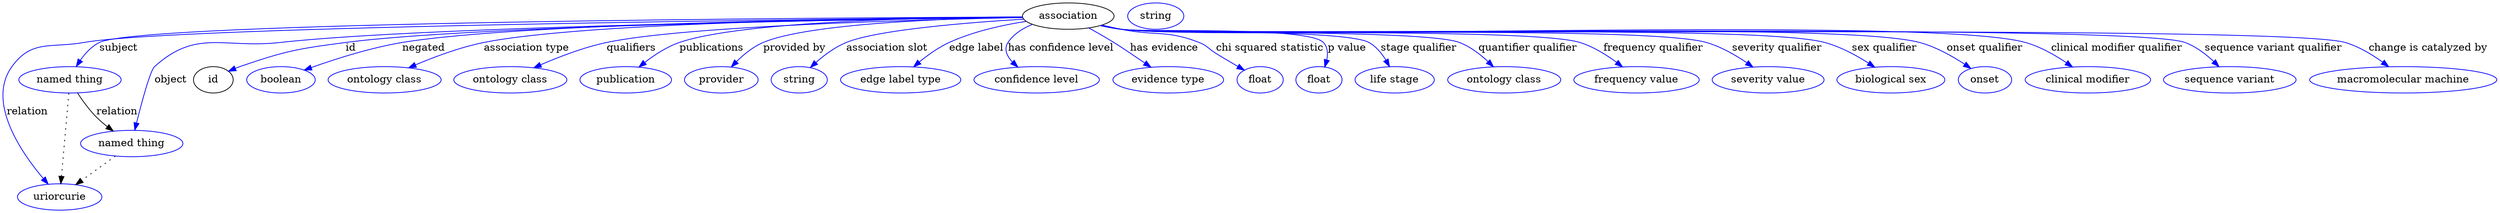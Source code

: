 digraph {
	graph [bb="0,0,2815.9,283"];
	node [label="\N"];
	association	 [height=0.5,
		label=association,
		pos="1236.6,265",
		width=1.3902];
	subject	 [color=blue,
		height=0.5,
		label="named thing",
		pos="76.556,178",
		width=1.5346];
	association -> subject	 [color=blue,
		label=subject,
		lp="134.06,221.5",
		pos="e,84.725,196.02 1186.4,264.6 974.7,262.76 162.6,254.09 114.56,229 104.32,223.65 96.106,214.17 89.969,204.81",
		style=solid];
	relation	 [color=blue,
		height=0.5,
		label=uriorcurie,
		pos="63.556,18",
		width=1.2638];
	association -> relation	 [color=blue,
		label=relation,
		lp="24.556,134.5",
		pos="e,49.714,35.418 1186.4,264.47 979.98,262.13 201.22,251.86 93.556,229 55.53,220.93 34.246,228.26 12.556,196 -19.577,148.21 18.234,\
80.144 43.835,43.578",
		style=solid];
	object	 [color=blue,
		height=0.5,
		label="named thing",
		pos="146.56,91",
		width=1.5346];
	association -> object	 [color=blue,
		label=object,
		lp="193.56,178",
		pos="e,150.72,109.37 1186.4,264.13 1021.8,261.09 498.98,250 331.56,229 261.67,220.24 228.04,244.07 176.56,196 170.85,190.67 160.06,148.71 \
153.1,119.47",
		style=solid];
	id	 [height=0.5,
		pos="246.56,178",
		width=0.75];
	association -> id	 [color=blue,
		label=id,
		lp="417.06,221.5",
		pos="e,267.54,189.43 1186.5,264.17 1031.8,261.4 562.33,251.33 411.56,229 353.01,220.33 338,216.68 282.56,196 280.69,195.3 278.79,194.54 \
276.9,193.73",
		style=solid];
	negated	 [color=blue,
		height=0.5,
		label=boolean,
		pos="329.56,178",
		width=1.0652];
	association -> negated	 [color=blue,
		label=negated,
		lp="503.06,221.5",
		pos="e,357.75,190.27 1186.4,264.29 1040.4,261.94 617.53,253.19 481.56,229 441.37,221.85 397.35,206.16 367.08,194.06",
		style=solid];
	"association type"	 [color=blue,
		height=0.5,
		label="ontology class",
		pos="447.56,178",
		width=1.7151];
	association -> "association type"	 [color=blue,
		label="association type",
		lp="618.56,221.5",
		pos="e,478.22,193.63 1186.3,264.39 1052.8,262.42 691,254.81 574.56,229 544.35,222.31 512.01,209.23 487.53,197.99",
		style=solid];
	qualifiers	 [color=blue,
		height=0.5,
		label="ontology class",
		pos="588.56,178",
		width=1.7151];
	association -> qualifiers	 [color=blue,
		label=qualifiers,
		lp="737.56,221.5",
		pos="e,618.97,193.88 1186.6,263.64 1073.6,260.22 800.94,250 711.56,229 682.68,222.22 651.85,209.42 628.27,198.34",
		style=solid];
	publications	 [color=blue,
		height=0.5,
		label=publication,
		pos="718.56,178",
		width=1.3902];
	association -> publications	 [color=blue,
		label=publications,
		lp="830.06,221.5",
		pos="e,737.94,194.65 1186.3,263.99 1086.7,261.48 867.42,253.3 796.56,229 778.43,222.78 760.38,211.41 746.22,200.97",
		style=solid];
	"provided by"	 [color=blue,
		height=0.5,
		label=provider,
		pos="826.56,178",
		width=1.1193];
	association -> "provided by"	 [color=blue,
		label="provided by",
		lp="926.56,221.5",
		pos="e,842.84,194.53 1186.6,263.06 1104.6,259.34 945.6,249.64 893.56,229 877.77,222.74 862.51,211.65 850.55,201.42",
		style=solid];
	"association slot"	 [color=blue,
		height=0.5,
		label=string,
		pos="915.56,178",
		width=0.84854];
	association -> "association slot"	 [color=blue,
		label="association slot",
		lp="1034.6,221.5",
		pos="e,932.97,192.8 1187.9,260.36 1127.3,254.13 1027.3,242.3 992.56,229 974.08,221.92 955.53,209.82 941.26,199.18",
		style=solid];
	"edge label"	 [color=blue,
		height=0.5,
		label="edge label type",
		pos="1028.6,178",
		width=1.7873];
	association -> "edge label"	 [color=blue,
		label="edge label",
		lp="1135.6,221.5",
		pos="e,1051,195.11 1192.7,256.23 1167.2,250.28 1134.8,241.26 1107.6,229 1090.8,221.46 1073.5,210.68 1059.4,200.98",
		style=solid];
	"has confidence level"	 [color=blue,
		height=0.5,
		label="confidence level",
		pos="1179.6,178",
		width=1.9137];
	association -> "has confidence level"	 [color=blue,
		label="has confidence level",
		lp="1226.6,221.5",
		pos="e,1170.6,196.08 1198.9,253.02 1187.8,247.53 1177,239.77 1170.6,229 1166.4,222.04 1166.3,213.67 1167.9,205.74",
		style=solid];
	"has evidence"	 [color=blue,
		height=0.5,
		label="evidence type",
		pos="1326.6,178",
		width=1.661];
	association -> "has evidence"	 [color=blue,
		label="has evidence",
		lp="1332.6,221.5",
		pos="e,1312.7,195.75 1259.3,248.62 1266.9,242.74 1275.4,235.86 1282.6,229 1290.8,221.17 1299.1,211.96 1306.2,203.52",
		style=solid];
	"chi squared statistic"	 [color=blue,
		height=0.5,
		label=float,
		pos="1431.6,178",
		width=0.75];
	association -> "chi squared statistic"	 [color=blue,
		label="chi squared statistic",
		lp="1447.6,221.5",
		pos="e,1417.2,193.64 1274.2,253.12 1281.3,251 1288.6,248.87 1295.6,247 1329.1,237.93 1340.6,244.68 1371.6,229 1385.7,221.85 1399.3,210.72 \
1410,200.68",
		style=solid];
	"p value"	 [color=blue,
		height=0.5,
		label=float,
		pos="1503.6,178",
		width=0.75];
	association -> "p value"	 [color=blue,
		label="p value",
		lp="1532.6,221.5",
		pos="e,1510,195.75 1273.1,252.55 1280.4,250.41 1288.2,248.42 1295.6,247 1318.5,242.56 1489.7,246.25 1505.6,229 1511.3,222.78 1512.4,214.13 \
1511.7,205.71",
		style=solid];
	"stage qualifier"	 [color=blue,
		height=0.5,
		label="life stage",
		pos="1591.6,178",
		width=1.1916];
	association -> "stage qualifier"	 [color=blue,
		label="stage qualifier",
		lp="1612.6,221.5",
		pos="e,1584.3,195.83 1272.7,252.55 1280.2,250.38 1288.1,248.38 1295.6,247 1352.7,236.45 1506.1,257.84 1556.6,229 1566.2,223.49 1573.8,\
214.09 1579.4,204.86",
		style=solid];
	"quantifier qualifier"	 [color=blue,
		height=0.5,
		label="ontology class",
		pos="1714.6,178",
		width=1.7151];
	association -> "quantifier qualifier"	 [color=blue,
		label="quantifier qualifier",
		lp="1731.1,221.5",
		pos="e,1700,195.58 1272.7,252.44 1280.2,250.28 1288.1,248.31 1295.6,247 1374.5,233.21 1581.2,258.81 1655.6,229 1669.6,223.38 1682.6,212.97 \
1692.8,203.02",
		style=solid];
	"frequency qualifier"	 [color=blue,
		height=0.5,
		label="frequency value",
		pos="1861.6,178",
		width=1.8776];
	association -> "frequency qualifier"	 [color=blue,
		label="frequency qualifier",
		lp="1867.6,221.5",
		pos="e,1842.5,195.44 1272.7,252.36 1280.2,250.2 1288.1,248.26 1295.6,247 1403.2,228.92 1682.8,263.03 1786.6,229 1804,223.27 1821.2,212.16 \
1834.6,201.76",
		style=solid];
	"severity qualifier"	 [color=blue,
		height=0.5,
		label="severity value",
		pos="2006.6,178",
		width=1.661];
	association -> "severity qualifier"	 [color=blue,
		label="severity qualifier",
		lp="2002.1,221.5",
		pos="e,1985.9,195 1272.4,252.4 1280,250.22 1287.9,248.25 1295.6,247 1433.3,224.43 1789.8,268.9 1923.6,229 1942.9,223.22 1962.3,211.72 \
1977.5,201.1",
		style=solid];
	"sex qualifier"	 [color=blue,
		height=0.5,
		label="biological sex",
		pos="2144.6,178",
		width=1.661];
	association -> "sex qualifier"	 [color=blue,
		label="sex qualifier",
		lp="2121.6,221.5",
		pos="e,2121.7,194.79 1272.4,252.37 1279.9,250.19 1287.9,248.23 1295.6,247 1378.6,233.6 1971.4,251.03 2052.6,229 2074.2,223.14 2096.2,\
211.19 2113.3,200.33",
		style=solid];
	"onset qualifier"	 [color=blue,
		height=0.5,
		label=onset,
		pos="2251.6,178",
		width=0.81243];
	association -> "onset qualifier"	 [color=blue,
		label="onset qualifier",
		lp="2234.1,221.5",
		pos="e,2232.7,192.11 1272.4,252.36 1279.9,250.17 1287.9,248.22 1295.6,247 1390.4,231.85 2066.8,254.01 2159.6,229 2182.8,222.72 2206.6,\
209.36 2224.1,197.89",
		style=solid];
	"clinical modifier qualifier"	 [color=blue,
		height=0.5,
		label="clinical modifier",
		pos="2368.6,178",
		width=1.9318];
	association -> "clinical modifier qualifier"	 [color=blue,
		label="clinical modifier qualifier",
		lp="2383.1,221.5",
		pos="e,2345.6,195.08 1272.4,252.34 1279.9,250.16 1287.9,248.21 1295.6,247 1403.3,229.91 2172.2,257.54 2277.6,229 2298.6,223.29 2320.1,\
211.63 2336.8,200.9",
		style=solid];
	"sequence variant qualifier"	 [color=blue,
		height=0.5,
		label="sequence variant",
		pos="2525.6,178",
		width=1.9318];
	association -> "sequence variant qualifier"	 [color=blue,
		label="sequence variant qualifier",
		lp="2555.1,221.5",
		pos="e,2508.6,195.55 1272.4,252.32 1279.9,250.14 1287.9,248.2 1295.6,247 1359.3,236.98 2396.5,249.89 2457.6,229 2473.6,223.53 2488.8,\
212.74 2500.9,202.49",
		style=solid];
	"change is catalyzed by"	 [color=blue,
		height=0.5,
		label="macromolecular machine",
		pos="2714.6,178",
		width=2.8164];
	association -> "change is catalyzed by"	 [color=blue,
		label="change is catalyzed by",
		lp="2723.6,221.5",
		pos="e,2692.6,195.61 1272.4,252.31 1279.9,250.13 1287.9,248.19 1295.6,247 1442,224.14 2487,269.53 2629.6,229 2649.1,223.45 2668.6,212.2 \
2684.1,201.68",
		style=solid];
	subject -> relation	 [pos="e,65.036,36.223 75.09,159.96 72.846,132.35 68.542,79.375 65.873,46.525",
		style=dotted];
	subject -> object	 [label=relation,
		lp="132.56,134.5",
		pos="e,128.49,108.39 87.832,160 94.368,149.98 102.98,137.47 111.56,127 114.64,123.24 118.04,119.4 121.48,115.71"];
	object -> relation	 [pos="e,82.416,34.588 127.31,74.069 116.23,64.326 102.15,51.941 90.037,41.291",
		style=dotted];
	association_id	 [color=blue,
		height=0.5,
		label=string,
		pos="1335.6,265",
		width=0.84854];
}
